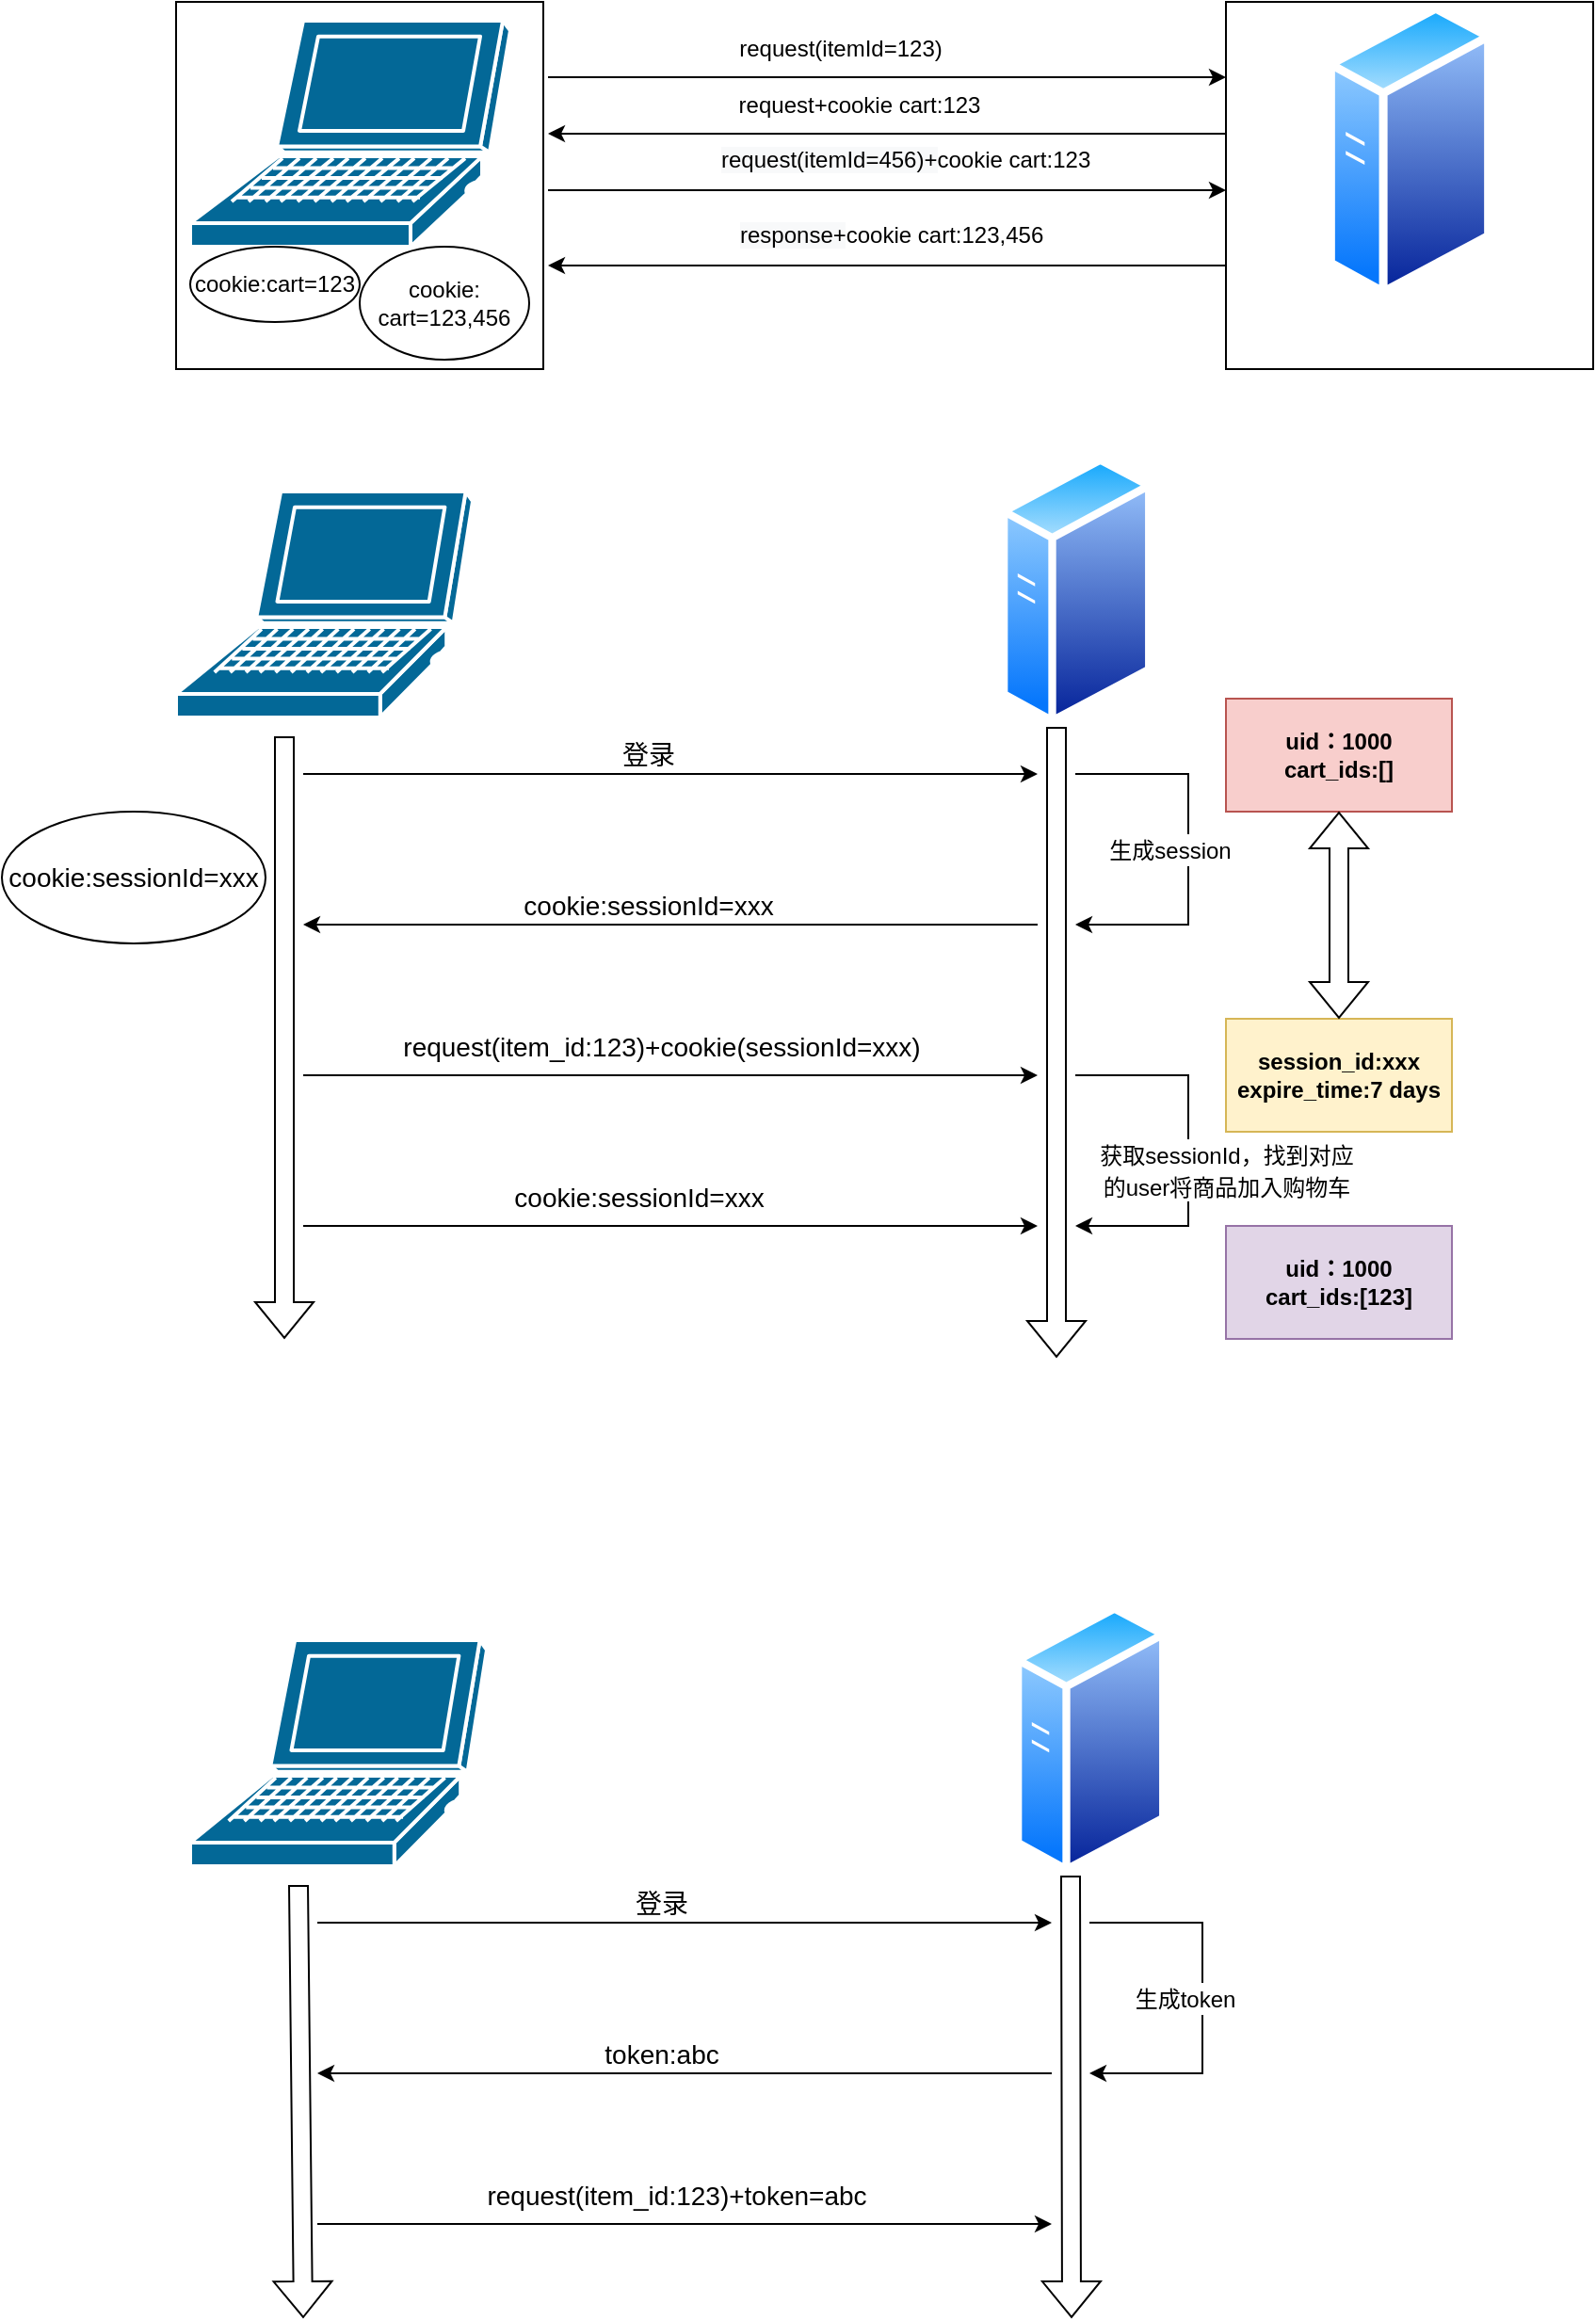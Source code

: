 <mxfile version="20.8.3" type="github">
  <diagram id="AxvfqQBkXuLkjV5kiNy3" name="第 1 页">
    <mxGraphModel dx="1004" dy="581" grid="1" gridSize="10" guides="1" tooltips="1" connect="1" arrows="1" fold="1" page="1" pageScale="1" pageWidth="3300" pageHeight="4681" math="0" shadow="0">
      <root>
        <mxCell id="0" />
        <mxCell id="1" parent="0" />
        <mxCell id="vI8mjSYlIr3I6FUI2Gwt-2" value="" style="whiteSpace=wrap;html=1;aspect=fixed;" parent="1" vertex="1">
          <mxGeometry x="1300" y="110" width="195" height="195" as="geometry" />
        </mxCell>
        <mxCell id="vI8mjSYlIr3I6FUI2Gwt-1" value="" style="whiteSpace=wrap;html=1;aspect=fixed;" parent="1" vertex="1">
          <mxGeometry x="742.5" y="110" width="195" height="195" as="geometry" />
        </mxCell>
        <mxCell id="3f_2mbdI85duninYhN_O-1" value="" style="shape=mxgraph.cisco.computers_and_peripherals.laptop;sketch=0;html=1;pointerEvents=1;dashed=0;fillColor=#036897;strokeColor=#ffffff;strokeWidth=2;verticalLabelPosition=bottom;verticalAlign=top;align=center;outlineConnect=0;" parent="1" vertex="1">
          <mxGeometry x="750" y="120" width="170" height="120" as="geometry" />
        </mxCell>
        <mxCell id="3f_2mbdI85duninYhN_O-2" value="" style="aspect=fixed;perimeter=ellipsePerimeter;html=1;align=center;shadow=0;dashed=0;spacingTop=3;image;image=img/lib/active_directory/generic_server.svg;" parent="1" vertex="1">
          <mxGeometry x="1353.4" y="110" width="88.2" height="157.5" as="geometry" />
        </mxCell>
        <mxCell id="3f_2mbdI85duninYhN_O-3" value="" style="endArrow=classic;html=1;rounded=0;" parent="1" edge="1">
          <mxGeometry relative="1" as="geometry">
            <mxPoint x="940" y="150" as="sourcePoint" />
            <mxPoint x="1300" y="150" as="targetPoint" />
          </mxGeometry>
        </mxCell>
        <mxCell id="3f_2mbdI85duninYhN_O-4" value="" style="endArrow=classic;html=1;rounded=0;" parent="1" edge="1">
          <mxGeometry relative="1" as="geometry">
            <mxPoint x="1300" y="180" as="sourcePoint" />
            <mxPoint x="940" y="180" as="targetPoint" />
          </mxGeometry>
        </mxCell>
        <mxCell id="3f_2mbdI85duninYhN_O-5" value="" style="endArrow=classic;html=1;rounded=0;" parent="1" edge="1">
          <mxGeometry relative="1" as="geometry">
            <mxPoint x="940" y="210" as="sourcePoint" />
            <mxPoint x="1300" y="210" as="targetPoint" />
          </mxGeometry>
        </mxCell>
        <mxCell id="3f_2mbdI85duninYhN_O-6" value="" style="endArrow=classic;html=1;rounded=0;exitX=0;exitY=0.718;exitDx=0;exitDy=0;exitPerimeter=0;" parent="1" source="vI8mjSYlIr3I6FUI2Gwt-2" edge="1">
          <mxGeometry relative="1" as="geometry">
            <mxPoint x="1300" y="260" as="sourcePoint" />
            <mxPoint x="940" y="250" as="targetPoint" />
          </mxGeometry>
        </mxCell>
        <mxCell id="3f_2mbdI85duninYhN_O-7" value="request(itemId=123)" style="text;html=1;align=center;verticalAlign=middle;resizable=0;points=[];autosize=1;strokeColor=none;fillColor=none;" parent="1" vertex="1">
          <mxGeometry x="1030" y="120" width="130" height="30" as="geometry" />
        </mxCell>
        <mxCell id="3f_2mbdI85duninYhN_O-8" value="request+cookie cart:123" style="text;html=1;align=center;verticalAlign=middle;resizable=0;points=[];autosize=1;strokeColor=none;fillColor=none;" parent="1" vertex="1">
          <mxGeometry x="1030" y="150" width="150" height="30" as="geometry" />
        </mxCell>
        <mxCell id="3f_2mbdI85duninYhN_O-9" value="&lt;span style=&quot;color: rgb(0, 0, 0); font-family: Helvetica; font-size: 12px; font-style: normal; font-variant-ligatures: normal; font-variant-caps: normal; font-weight: 400; letter-spacing: normal; orphans: 2; text-align: center; text-indent: 0px; text-transform: none; widows: 2; word-spacing: 0px; -webkit-text-stroke-width: 0px; background-color: rgb(248, 249, 250); text-decoration-thickness: initial; text-decoration-style: initial; text-decoration-color: initial; float: none; display: inline !important;&quot;&gt;request(itemId=456)+&lt;/span&gt;&lt;span style=&quot;text-align: center;&quot;&gt;cookie cart:123&lt;/span&gt;" style="text;whiteSpace=wrap;html=1;" parent="1" vertex="1">
          <mxGeometry x="1030" y="180" width="230" height="40" as="geometry" />
        </mxCell>
        <mxCell id="3f_2mbdI85duninYhN_O-10" value="&lt;span style=&quot;color: rgb(0, 0, 0); font-family: Helvetica; font-size: 12px; font-style: normal; font-variant-ligatures: normal; font-variant-caps: normal; font-weight: 400; letter-spacing: normal; orphans: 2; text-align: center; text-indent: 0px; text-transform: none; widows: 2; word-spacing: 0px; -webkit-text-stroke-width: 0px; background-color: rgb(248, 249, 250); text-decoration-thickness: initial; text-decoration-style: initial; text-decoration-color: initial; float: none; display: inline !important;&quot;&gt;response+&lt;/span&gt;&lt;span style=&quot;text-align: center;&quot;&gt;cookie cart:123,456&lt;/span&gt;" style="text;whiteSpace=wrap;html=1;" parent="1" vertex="1">
          <mxGeometry x="1040" y="220" width="230" height="40" as="geometry" />
        </mxCell>
        <mxCell id="vI8mjSYlIr3I6FUI2Gwt-3" value="cookie:cart=123" style="ellipse;whiteSpace=wrap;html=1;" parent="1" vertex="1">
          <mxGeometry x="750" y="240" width="90" height="40" as="geometry" />
        </mxCell>
        <mxCell id="vI8mjSYlIr3I6FUI2Gwt-4" value="cookie:&lt;br&gt;cart=123,456" style="ellipse;whiteSpace=wrap;html=1;" parent="1" vertex="1">
          <mxGeometry x="840" y="240" width="90" height="60" as="geometry" />
        </mxCell>
        <mxCell id="vI8mjSYlIr3I6FUI2Gwt-5" value="" style="shape=mxgraph.cisco.computers_and_peripherals.laptop;sketch=0;html=1;pointerEvents=1;dashed=0;fillColor=#036897;strokeColor=#ffffff;strokeWidth=2;verticalLabelPosition=bottom;verticalAlign=top;align=center;outlineConnect=0;" parent="1" vertex="1">
          <mxGeometry x="742.5" y="370" width="157.5" height="120" as="geometry" />
        </mxCell>
        <mxCell id="vI8mjSYlIr3I6FUI2Gwt-8" value="" style="aspect=fixed;perimeter=ellipsePerimeter;html=1;align=center;shadow=0;dashed=0;spacingTop=3;image;image=img/lib/active_directory/generic_server.svg;" parent="1" vertex="1">
          <mxGeometry x="1180" y="350" width="81.2" height="145" as="geometry" />
        </mxCell>
        <mxCell id="vI8mjSYlIr3I6FUI2Gwt-9" value="" style="shape=flexArrow;endArrow=classic;html=1;rounded=0;" parent="1" edge="1">
          <mxGeometry width="50" height="50" relative="1" as="geometry">
            <mxPoint x="800" y="500" as="sourcePoint" />
            <mxPoint x="800" y="820" as="targetPoint" />
          </mxGeometry>
        </mxCell>
        <mxCell id="vI8mjSYlIr3I6FUI2Gwt-10" value="" style="shape=flexArrow;endArrow=classic;html=1;rounded=0;" parent="1" edge="1">
          <mxGeometry width="50" height="50" relative="1" as="geometry">
            <mxPoint x="1210" y="495" as="sourcePoint" />
            <mxPoint x="1210" y="830" as="targetPoint" />
          </mxGeometry>
        </mxCell>
        <mxCell id="vI8mjSYlIr3I6FUI2Gwt-11" value="" style="endArrow=classic;html=1;rounded=0;" parent="1" edge="1">
          <mxGeometry width="50" height="50" relative="1" as="geometry">
            <mxPoint x="810" y="520" as="sourcePoint" />
            <mxPoint x="1200" y="520" as="targetPoint" />
          </mxGeometry>
        </mxCell>
        <mxCell id="vI8mjSYlIr3I6FUI2Gwt-12" value="&lt;font style=&quot;font-size: 14px;&quot;&gt;登录&lt;/font&gt;" style="text;html=1;align=center;verticalAlign=middle;resizable=0;points=[];autosize=1;strokeColor=none;fillColor=none;" parent="1" vertex="1">
          <mxGeometry x="967.5" y="495" width="50" height="30" as="geometry" />
        </mxCell>
        <mxCell id="vI8mjSYlIr3I6FUI2Gwt-13" value="&lt;b&gt;uid：1000&lt;br&gt;cart_ids:[]&lt;/b&gt;" style="rounded=0;whiteSpace=wrap;html=1;fillColor=#f8cecc;strokeColor=#b85450;" parent="1" vertex="1">
          <mxGeometry x="1300" y="480" width="120" height="60" as="geometry" />
        </mxCell>
        <mxCell id="vI8mjSYlIr3I6FUI2Gwt-14" value="&lt;b&gt;session_id:xxx&lt;br&gt;expire_time:7 days&lt;/b&gt;" style="rounded=0;whiteSpace=wrap;html=1;fillColor=#fff2cc;strokeColor=#d6b656;" parent="1" vertex="1">
          <mxGeometry x="1300" y="650" width="120" height="60" as="geometry" />
        </mxCell>
        <mxCell id="vI8mjSYlIr3I6FUI2Gwt-15" value="" style="shape=flexArrow;endArrow=classic;startArrow=classic;html=1;rounded=0;exitX=0.5;exitY=0;exitDx=0;exitDy=0;entryX=0.5;entryY=1;entryDx=0;entryDy=0;" parent="1" source="vI8mjSYlIr3I6FUI2Gwt-14" target="vI8mjSYlIr3I6FUI2Gwt-13" edge="1">
          <mxGeometry width="100" height="100" relative="1" as="geometry">
            <mxPoint x="1320" y="670" as="sourcePoint" />
            <mxPoint x="1360" y="560" as="targetPoint" />
          </mxGeometry>
        </mxCell>
        <mxCell id="vI8mjSYlIr3I6FUI2Gwt-16" value="" style="endArrow=classic;html=1;rounded=0;" parent="1" edge="1">
          <mxGeometry width="50" height="50" relative="1" as="geometry">
            <mxPoint x="1200" y="600" as="sourcePoint" />
            <mxPoint x="810" y="600" as="targetPoint" />
          </mxGeometry>
        </mxCell>
        <mxCell id="vI8mjSYlIr3I6FUI2Gwt-17" value="&lt;font style=&quot;font-size: 14px;&quot;&gt;cookie:sessionId=xxx&lt;/font&gt;" style="text;html=1;align=center;verticalAlign=middle;resizable=0;points=[];autosize=1;strokeColor=none;fillColor=none;" parent="1" vertex="1">
          <mxGeometry x="912.5" y="575" width="160" height="30" as="geometry" />
        </mxCell>
        <mxCell id="vI8mjSYlIr3I6FUI2Gwt-18" value="cookie:sessionId=xxx" style="ellipse;whiteSpace=wrap;html=1;fontSize=14;" parent="1" vertex="1">
          <mxGeometry x="650" y="540" width="140" height="70" as="geometry" />
        </mxCell>
        <mxCell id="vI8mjSYlIr3I6FUI2Gwt-19" value="" style="endArrow=classic;html=1;rounded=0;fontSize=14;" parent="1" edge="1">
          <mxGeometry width="50" height="50" relative="1" as="geometry">
            <mxPoint x="810" y="680" as="sourcePoint" />
            <mxPoint x="1200" y="680" as="targetPoint" />
          </mxGeometry>
        </mxCell>
        <mxCell id="vI8mjSYlIr3I6FUI2Gwt-20" value="request(item_id:123)+cookie(sessionId=xxx)" style="text;html=1;align=center;verticalAlign=middle;resizable=0;points=[];autosize=1;strokeColor=none;fillColor=none;fontSize=14;" parent="1" vertex="1">
          <mxGeometry x="850" y="650" width="300" height="30" as="geometry" />
        </mxCell>
        <mxCell id="vI8mjSYlIr3I6FUI2Gwt-22" value="" style="endArrow=classic;html=1;rounded=0;fontSize=14;" parent="1" edge="1">
          <mxGeometry width="50" height="50" relative="1" as="geometry">
            <mxPoint x="1220" y="520" as="sourcePoint" />
            <mxPoint x="1220" y="600" as="targetPoint" />
            <Array as="points">
              <mxPoint x="1280" y="520" />
              <mxPoint x="1280" y="600" />
            </Array>
          </mxGeometry>
        </mxCell>
        <mxCell id="vI8mjSYlIr3I6FUI2Gwt-23" value="&lt;font style=&quot;font-size: 12px;&quot;&gt;生成session&lt;/font&gt;" style="edgeLabel;html=1;align=center;verticalAlign=middle;resizable=0;points=[];fontSize=14;" parent="vI8mjSYlIr3I6FUI2Gwt-22" vertex="1" connectable="0">
          <mxGeometry x="0.182" y="3" relative="1" as="geometry">
            <mxPoint x="-13" y="-18" as="offset" />
          </mxGeometry>
        </mxCell>
        <mxCell id="vI8mjSYlIr3I6FUI2Gwt-25" value="" style="endArrow=classic;html=1;rounded=0;fontSize=14;" parent="1" edge="1">
          <mxGeometry width="50" height="50" relative="1" as="geometry">
            <mxPoint x="810" y="760" as="sourcePoint" />
            <mxPoint x="1200" y="760" as="targetPoint" />
          </mxGeometry>
        </mxCell>
        <mxCell id="vI8mjSYlIr3I6FUI2Gwt-26" value="cookie:sessionId=xxx" style="text;html=1;align=center;verticalAlign=middle;resizable=0;points=[];autosize=1;strokeColor=none;fillColor=none;fontSize=14;" parent="1" vertex="1">
          <mxGeometry x="907.5" y="730" width="160" height="30" as="geometry" />
        </mxCell>
        <mxCell id="vI8mjSYlIr3I6FUI2Gwt-27" value="" style="endArrow=classic;html=1;rounded=0;fontSize=14;" parent="1" edge="1">
          <mxGeometry width="50" height="50" relative="1" as="geometry">
            <mxPoint x="1220" y="680" as="sourcePoint" />
            <mxPoint x="1220" y="760" as="targetPoint" />
            <Array as="points">
              <mxPoint x="1280" y="680" />
              <mxPoint x="1280" y="760" />
            </Array>
          </mxGeometry>
        </mxCell>
        <mxCell id="vI8mjSYlIr3I6FUI2Gwt-28" value="&lt;font style=&quot;font-size: 12px;&quot;&gt;获取sessionId，找到对应&lt;br&gt;的user将商品加入购物车&lt;/font&gt;" style="edgeLabel;html=1;align=center;verticalAlign=middle;resizable=0;points=[];fontSize=14;" parent="vI8mjSYlIr3I6FUI2Gwt-27" vertex="1" connectable="0">
          <mxGeometry x="0.182" y="3" relative="1" as="geometry">
            <mxPoint x="17" y="-8" as="offset" />
          </mxGeometry>
        </mxCell>
        <mxCell id="vI8mjSYlIr3I6FUI2Gwt-29" value="&lt;b style=&quot;border-color: var(--border-color);&quot;&gt;uid：1000&lt;br style=&quot;border-color: var(--border-color);&quot;&gt;cart_ids:[123]&lt;/b&gt;" style="rounded=0;whiteSpace=wrap;html=1;fillColor=#e1d5e7;strokeColor=#9673a6;" parent="1" vertex="1">
          <mxGeometry x="1300" y="760" width="120" height="60" as="geometry" />
        </mxCell>
        <mxCell id="amYC__0B2uBA5p-aFP90-1" value="" style="shape=mxgraph.cisco.computers_and_peripherals.laptop;sketch=0;html=1;pointerEvents=1;dashed=0;fillColor=#036897;strokeColor=#ffffff;strokeWidth=2;verticalLabelPosition=bottom;verticalAlign=top;align=center;outlineConnect=0;" vertex="1" parent="1">
          <mxGeometry x="750" y="980" width="157.5" height="120" as="geometry" />
        </mxCell>
        <mxCell id="amYC__0B2uBA5p-aFP90-2" value="" style="aspect=fixed;perimeter=ellipsePerimeter;html=1;align=center;shadow=0;dashed=0;spacingTop=3;image;image=img/lib/active_directory/generic_server.svg;" vertex="1" parent="1">
          <mxGeometry x="1187.5" y="960" width="81.2" height="145" as="geometry" />
        </mxCell>
        <mxCell id="amYC__0B2uBA5p-aFP90-3" value="" style="shape=flexArrow;endArrow=classic;html=1;rounded=0;" edge="1" parent="1">
          <mxGeometry width="50" height="50" relative="1" as="geometry">
            <mxPoint x="807.5" y="1110" as="sourcePoint" />
            <mxPoint x="810" y="1340" as="targetPoint" />
          </mxGeometry>
        </mxCell>
        <mxCell id="amYC__0B2uBA5p-aFP90-4" value="" style="shape=flexArrow;endArrow=classic;html=1;rounded=0;" edge="1" parent="1">
          <mxGeometry width="50" height="50" relative="1" as="geometry">
            <mxPoint x="1217.5" y="1105" as="sourcePoint" />
            <mxPoint x="1218" y="1340" as="targetPoint" />
          </mxGeometry>
        </mxCell>
        <mxCell id="amYC__0B2uBA5p-aFP90-5" value="" style="endArrow=classic;html=1;rounded=0;" edge="1" parent="1">
          <mxGeometry width="50" height="50" relative="1" as="geometry">
            <mxPoint x="817.5" y="1130" as="sourcePoint" />
            <mxPoint x="1207.5" y="1130" as="targetPoint" />
          </mxGeometry>
        </mxCell>
        <mxCell id="amYC__0B2uBA5p-aFP90-6" value="&lt;font style=&quot;font-size: 14px;&quot;&gt;登录&lt;/font&gt;" style="text;html=1;align=center;verticalAlign=middle;resizable=0;points=[];autosize=1;strokeColor=none;fillColor=none;" vertex="1" parent="1">
          <mxGeometry x="975" y="1105" width="50" height="30" as="geometry" />
        </mxCell>
        <mxCell id="amYC__0B2uBA5p-aFP90-10" value="" style="endArrow=classic;html=1;rounded=0;" edge="1" parent="1">
          <mxGeometry width="50" height="50" relative="1" as="geometry">
            <mxPoint x="1207.5" y="1210" as="sourcePoint" />
            <mxPoint x="817.5" y="1210" as="targetPoint" />
          </mxGeometry>
        </mxCell>
        <mxCell id="amYC__0B2uBA5p-aFP90-11" value="&lt;font style=&quot;font-size: 14px;&quot;&gt;token:abc&lt;/font&gt;" style="text;html=1;align=center;verticalAlign=middle;resizable=0;points=[];autosize=1;strokeColor=none;fillColor=none;" vertex="1" parent="1">
          <mxGeometry x="960" y="1185" width="80" height="30" as="geometry" />
        </mxCell>
        <mxCell id="amYC__0B2uBA5p-aFP90-12" value="" style="endArrow=classic;html=1;rounded=0;fontSize=14;" edge="1" parent="1">
          <mxGeometry width="50" height="50" relative="1" as="geometry">
            <mxPoint x="817.5" y="1290" as="sourcePoint" />
            <mxPoint x="1207.5" y="1290" as="targetPoint" />
          </mxGeometry>
        </mxCell>
        <mxCell id="amYC__0B2uBA5p-aFP90-13" value="request(item_id:123)+token=abc" style="text;html=1;align=center;verticalAlign=middle;resizable=0;points=[];autosize=1;strokeColor=none;fillColor=none;fontSize=14;" vertex="1" parent="1">
          <mxGeometry x="892.5" y="1260" width="230" height="30" as="geometry" />
        </mxCell>
        <mxCell id="amYC__0B2uBA5p-aFP90-14" value="" style="endArrow=classic;html=1;rounded=0;fontSize=14;" edge="1" parent="1">
          <mxGeometry width="50" height="50" relative="1" as="geometry">
            <mxPoint x="1227.5" y="1130" as="sourcePoint" />
            <mxPoint x="1227.5" y="1210" as="targetPoint" />
            <Array as="points">
              <mxPoint x="1287.5" y="1130" />
              <mxPoint x="1287.5" y="1210" />
            </Array>
          </mxGeometry>
        </mxCell>
        <mxCell id="amYC__0B2uBA5p-aFP90-15" value="&lt;font style=&quot;font-size: 12px;&quot;&gt;生成token&lt;/font&gt;" style="edgeLabel;html=1;align=center;verticalAlign=middle;resizable=0;points=[];fontSize=14;" vertex="1" connectable="0" parent="amYC__0B2uBA5p-aFP90-14">
          <mxGeometry x="0.182" y="3" relative="1" as="geometry">
            <mxPoint x="-13" y="-18" as="offset" />
          </mxGeometry>
        </mxCell>
      </root>
    </mxGraphModel>
  </diagram>
</mxfile>
